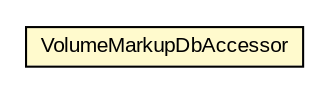 #!/usr/local/bin/dot
#
# Class diagram 
# Generated by UMLGraph version R5_6-24-gf6e263 (http://www.umlgraph.org/)
#

digraph G {
	edge [fontname="arial",fontsize=10,labelfontname="arial",labelfontsize=10];
	node [fontname="arial",fontsize=10,shape=plaintext];
	nodesep=0.25;
	ranksep=0.5;
	// edu.arizona.biosemantics.semanticmarkup.gui.VolumeMarkupDbAccessor
	c145733 [label=<<table title="edu.arizona.biosemantics.semanticmarkup.gui.VolumeMarkupDbAccessor" border="0" cellborder="1" cellspacing="0" cellpadding="2" port="p" bgcolor="lemonChiffon" href="./VolumeMarkupDbAccessor.html">
		<tr><td><table border="0" cellspacing="0" cellpadding="1">
<tr><td align="center" balign="center"> VolumeMarkupDbAccessor </td></tr>
		</table></td></tr>
		</table>>, URL="./VolumeMarkupDbAccessor.html", fontname="arial", fontcolor="black", fontsize=10.0];
}

